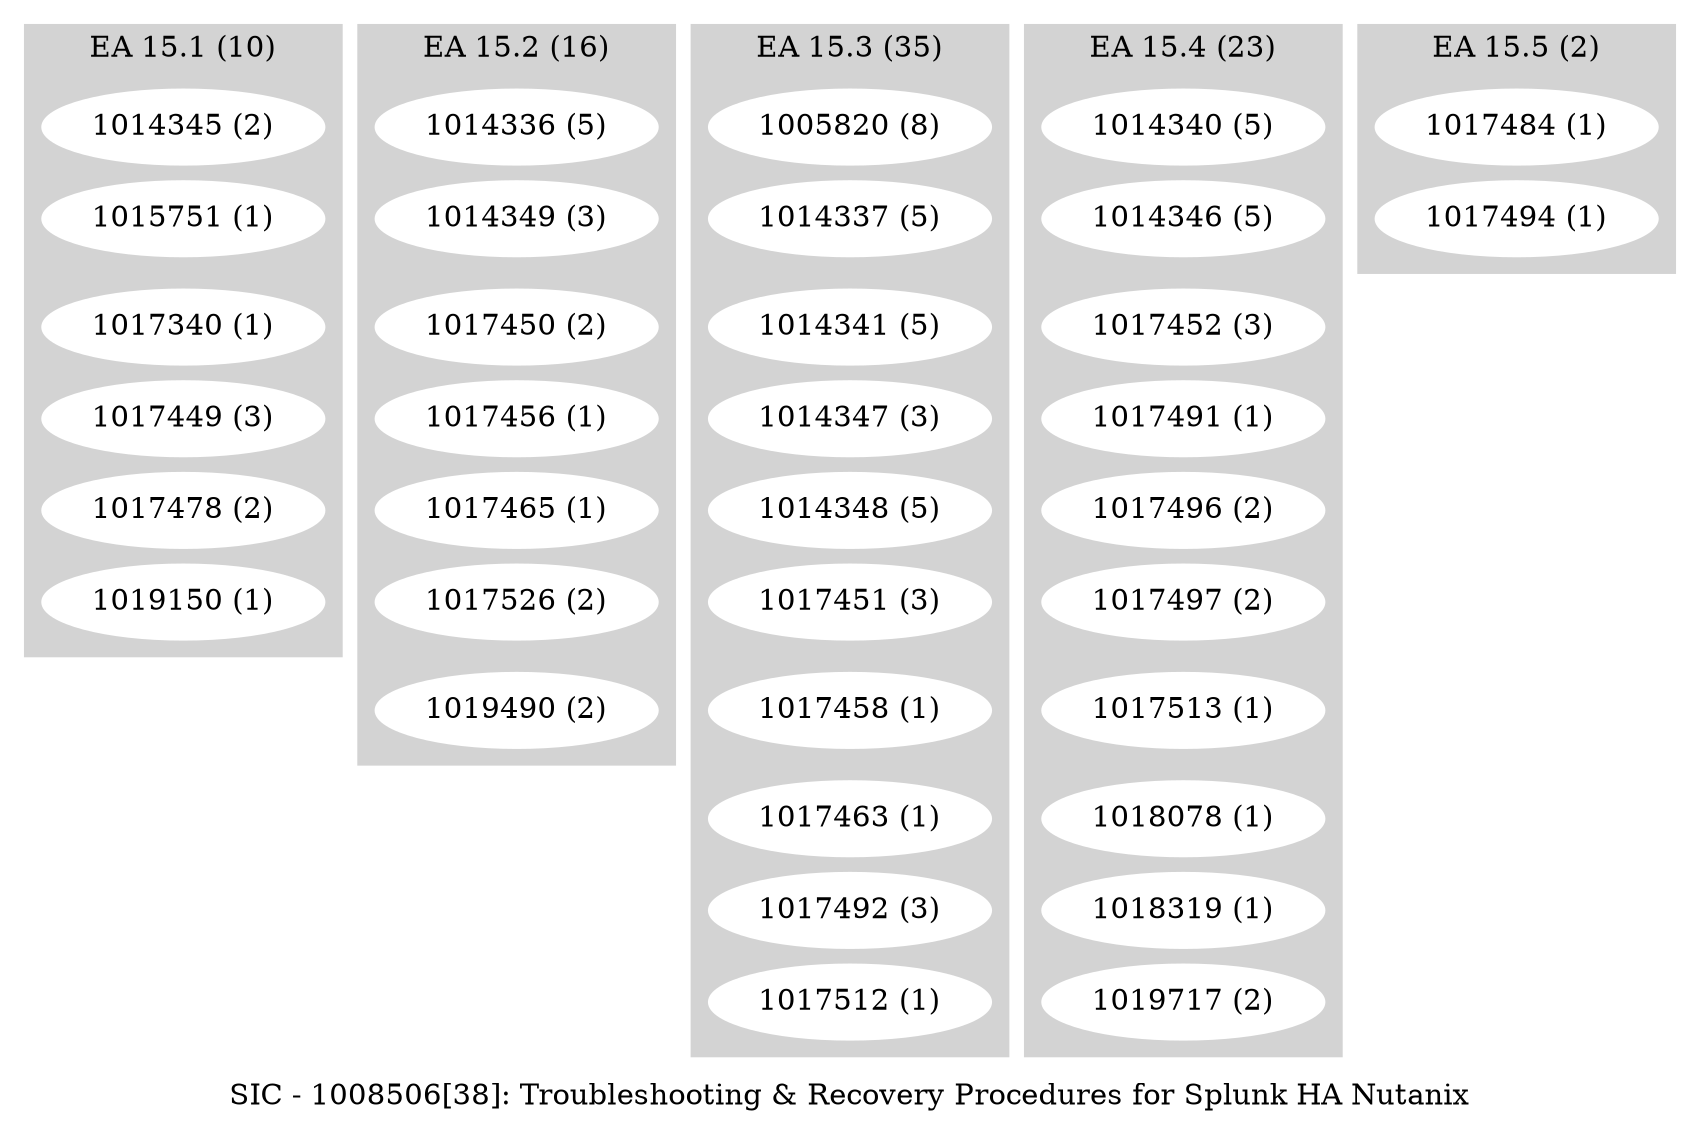 digraph G {
    label = "SIC - 1008506[38]: Troubleshooting & Recovery Procedures for Splunk HA Nutanix";
    ranksep = .1
    subgraph cluster_1 {
        style=filled;
        color=lightgrey;
        node [style=filled,color=white];
        "1014345 (2)" ->       
        "1015751 (1)" ->       
        "1017340 (1)" ->       
        "1017449 (3)" ->       
        "1017478 (2)" ->       
        "1019150 (1)"
        [style=invis];
        label = "EA 15.1 (10)";
    }
    subgraph cluster_2 {
        style=filled;
        color=lightgrey;
        node [style=filled,color=white];
        "1014336 (5)" ->       
        "1014349 (3)" ->       
        "1017450 (2)" ->       
        "1017456 (1)" ->       
        "1017465 (1)" ->       
        "1017526 (2)" ->       
        "1019490 (2)"
        [style=invis];
        label = "EA 15.2 (16)";
    }
    subgraph cluster_3 {
        style=filled;
        color=lightgrey;
        node [style=filled,color=white];
        "1005820 (8)" ->       
        "1014337 (5)" ->       
        "1014341 (5)" ->       
        "1014347 (3)" ->       
        "1014348 (5)" ->       
        "1017451 (3)" ->       
        "1017458 (1)" ->       
        "1017463 (1)" ->       
        "1017492 (3)" ->       
        "1017512 (1)"
        [style=invis];
        label = "EA 15.3 (35)";
    }
    subgraph cluster_4 {
        style=filled;
        color=lightgrey;
        node [style=filled,color=white];
        "1014340 (5)" ->       
        "1014346 (5)" ->       
        "1017452 (3)" ->       
        "1017491 (1)" ->       
        "1017496 (2)" ->       
        "1017497 (2)" ->       
        "1017513 (1)" ->       
        "1018078 (1)" ->       
        "1018319 (1)" ->       
        "1019717 (2)"
        [style=invis];
        label = "EA 15.4 (23)";
    }
    subgraph cluster_5 {
        style=filled;
        color=lightgrey;
        node [style=filled,color=white];
        "1017484 (1)" ->       
        "1017494 (1)"
        [style=invis];
        label = "EA 15.5 (2)";
    }
}
